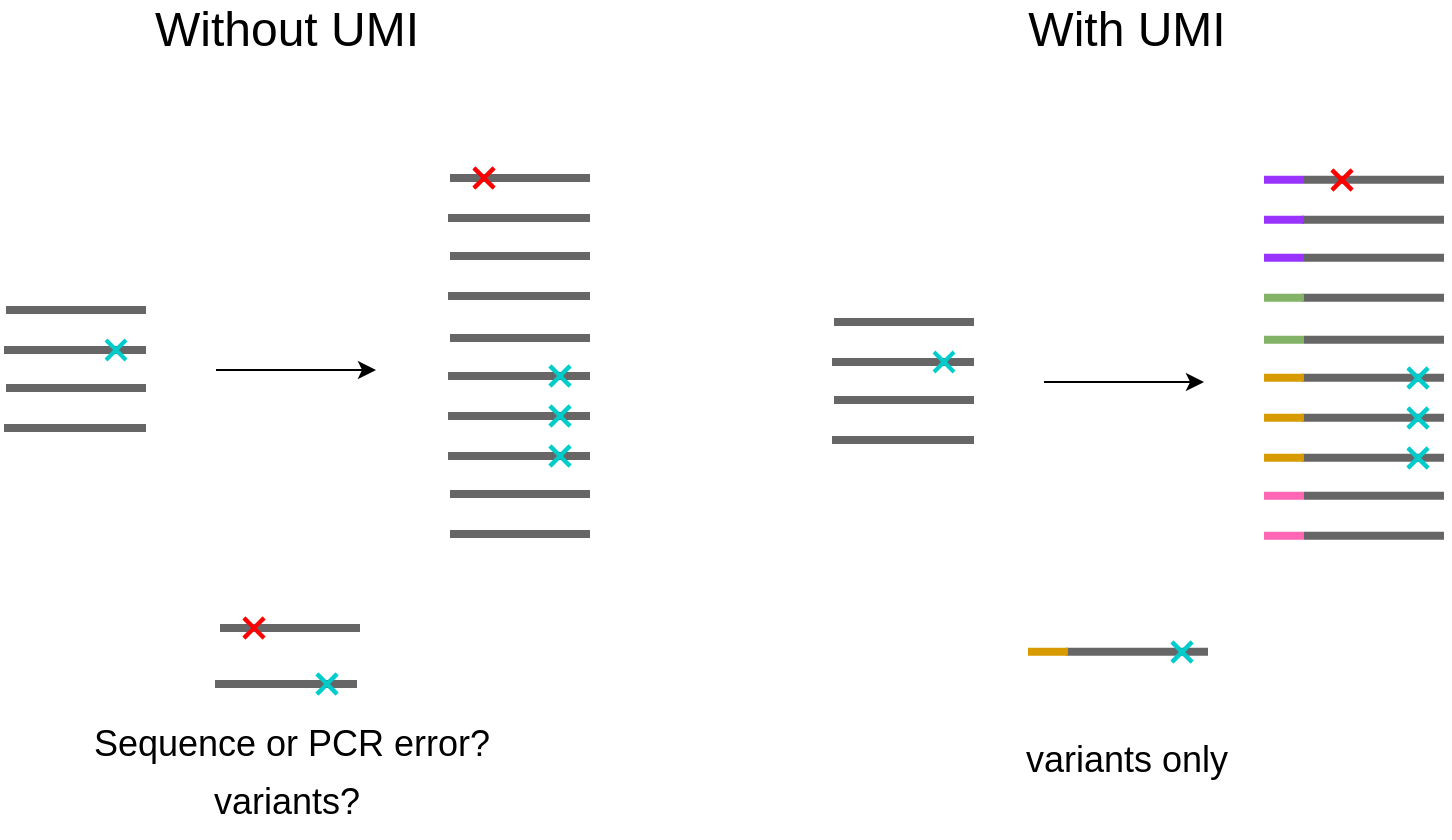 <mxfile version="19.0.2" type="github"><diagram id="hOID2NO2qhy8Afpl9kij" name="Page-1"><mxGraphModel dx="376" dy="731" grid="1" gridSize="10" guides="1" tooltips="1" connect="1" arrows="1" fold="1" page="1" pageScale="1" pageWidth="827" pageHeight="1169" math="0" shadow="0"><root><mxCell id="0"/><mxCell id="1" parent="0"/><mxCell id="rIxZJg8oqruKLC6vNlmA-1" value="" style="endArrow=none;html=1;rounded=0;strokeWidth=4;strokeColor=#666666;" edge="1" parent="1"><mxGeometry width="50" height="50" relative="1" as="geometry"><mxPoint x="1624" y="226" as="sourcePoint"/><mxPoint x="1694" y="226" as="targetPoint"/></mxGeometry></mxCell><mxCell id="rIxZJg8oqruKLC6vNlmA-2" value="" style="endArrow=none;html=1;rounded=0;strokeWidth=4;strokeColor=#666666;" edge="1" parent="1"><mxGeometry width="50" height="50" relative="1" as="geometry"><mxPoint x="1623" y="246" as="sourcePoint"/><mxPoint x="1694" y="246" as="targetPoint"/></mxGeometry></mxCell><mxCell id="rIxZJg8oqruKLC6vNlmA-3" value="" style="endArrow=none;html=1;rounded=0;strokeWidth=4;strokeColor=#666666;" edge="1" parent="1"><mxGeometry width="50" height="50" relative="1" as="geometry"><mxPoint x="1624" y="265" as="sourcePoint"/><mxPoint x="1694" y="265" as="targetPoint"/></mxGeometry></mxCell><mxCell id="rIxZJg8oqruKLC6vNlmA-4" value="" style="endArrow=none;html=1;rounded=0;strokeWidth=4;strokeColor=#666666;" edge="1" parent="1"><mxGeometry width="50" height="50" relative="1" as="geometry"><mxPoint x="1623" y="285" as="sourcePoint"/><mxPoint x="1694" y="285" as="targetPoint"/></mxGeometry></mxCell><mxCell id="rIxZJg8oqruKLC6vNlmA-5" value="" style="endArrow=classic;html=1;rounded=0;" edge="1" parent="1"><mxGeometry width="50" height="50" relative="1" as="geometry"><mxPoint x="1729" y="256" as="sourcePoint"/><mxPoint x="1809" y="256" as="targetPoint"/></mxGeometry></mxCell><mxCell id="rIxZJg8oqruKLC6vNlmA-11" value="" style="endArrow=none;html=1;rounded=0;fillColor=#dae8fc;strokeColor=#00CCCC;strokeWidth=2;" edge="1" parent="1"><mxGeometry width="50" height="50" relative="1" as="geometry"><mxPoint x="1674" y="241" as="sourcePoint"/><mxPoint x="1684" y="251" as="targetPoint"/></mxGeometry></mxCell><mxCell id="rIxZJg8oqruKLC6vNlmA-12" value="" style="endArrow=none;html=1;rounded=0;fillColor=#dae8fc;strokeColor=#00CCCC;strokeWidth=2;" edge="1" parent="1"><mxGeometry width="50" height="50" relative="1" as="geometry"><mxPoint x="1684" y="241" as="sourcePoint"/><mxPoint x="1674" y="251" as="targetPoint"/></mxGeometry></mxCell><mxCell id="rIxZJg8oqruKLC6vNlmA-33" value="" style="endArrow=none;html=1;rounded=0;strokeWidth=4;strokeColor=#666666;" edge="1" parent="1"><mxGeometry width="50" height="50" relative="1" as="geometry"><mxPoint x="2038" y="232" as="sourcePoint"/><mxPoint x="2108" y="232" as="targetPoint"/></mxGeometry></mxCell><mxCell id="rIxZJg8oqruKLC6vNlmA-34" value="" style="endArrow=none;html=1;rounded=0;strokeWidth=4;strokeColor=#666666;" edge="1" parent="1"><mxGeometry width="50" height="50" relative="1" as="geometry"><mxPoint x="2037" y="252" as="sourcePoint"/><mxPoint x="2108" y="252" as="targetPoint"/></mxGeometry></mxCell><mxCell id="rIxZJg8oqruKLC6vNlmA-35" value="" style="endArrow=none;html=1;rounded=0;strokeWidth=4;strokeColor=#666666;" edge="1" parent="1"><mxGeometry width="50" height="50" relative="1" as="geometry"><mxPoint x="2038" y="271" as="sourcePoint"/><mxPoint x="2108" y="271" as="targetPoint"/></mxGeometry></mxCell><mxCell id="rIxZJg8oqruKLC6vNlmA-36" value="" style="endArrow=none;html=1;rounded=0;strokeWidth=4;strokeColor=#666666;" edge="1" parent="1"><mxGeometry width="50" height="50" relative="1" as="geometry"><mxPoint x="2037" y="291" as="sourcePoint"/><mxPoint x="2108" y="291" as="targetPoint"/></mxGeometry></mxCell><mxCell id="rIxZJg8oqruKLC6vNlmA-37" value="" style="endArrow=classic;html=1;rounded=0;" edge="1" parent="1"><mxGeometry width="50" height="50" relative="1" as="geometry"><mxPoint x="2143" y="262" as="sourcePoint"/><mxPoint x="2223" y="262" as="targetPoint"/></mxGeometry></mxCell><mxCell id="rIxZJg8oqruKLC6vNlmA-38" value="" style="endArrow=none;html=1;rounded=0;fillColor=#dae8fc;strokeColor=#00CCCC;strokeWidth=2;" edge="1" parent="1"><mxGeometry width="50" height="50" relative="1" as="geometry"><mxPoint x="2088" y="247" as="sourcePoint"/><mxPoint x="2098" y="257" as="targetPoint"/></mxGeometry></mxCell><mxCell id="rIxZJg8oqruKLC6vNlmA-39" value="" style="endArrow=none;html=1;rounded=0;fillColor=#dae8fc;strokeColor=#00CCCC;strokeWidth=2;" edge="1" parent="1"><mxGeometry width="50" height="50" relative="1" as="geometry"><mxPoint x="2098" y="247" as="sourcePoint"/><mxPoint x="2088" y="257" as="targetPoint"/></mxGeometry></mxCell><mxCell id="rIxZJg8oqruKLC6vNlmA-40" value="" style="endArrow=none;html=1;rounded=0;strokeWidth=4;strokeColor=#666666;" edge="1" parent="1"><mxGeometry width="50" height="50" relative="1" as="geometry"><mxPoint x="2273" y="318.82" as="sourcePoint"/><mxPoint x="2343" y="318.82" as="targetPoint"/></mxGeometry></mxCell><mxCell id="rIxZJg8oqruKLC6vNlmA-41" value="" style="endArrow=none;html=1;rounded=0;strokeWidth=4;strokeColor=#FF66B3;fillColor=#d80073;" edge="1" parent="1"><mxGeometry width="50" height="50" relative="1" as="geometry"><mxPoint x="2253" y="318.82" as="sourcePoint"/><mxPoint x="2273" y="318.82" as="targetPoint"/></mxGeometry></mxCell><mxCell id="rIxZJg8oqruKLC6vNlmA-42" value="" style="endArrow=none;html=1;rounded=0;strokeWidth=4;strokeColor=#666666;" edge="1" parent="1"><mxGeometry width="50" height="50" relative="1" as="geometry"><mxPoint x="2273" y="338.82" as="sourcePoint"/><mxPoint x="2343" y="338.82" as="targetPoint"/></mxGeometry></mxCell><mxCell id="rIxZJg8oqruKLC6vNlmA-43" value="" style="endArrow=none;html=1;rounded=0;strokeWidth=4;strokeColor=#FF66B3;fillColor=#d80073;" edge="1" parent="1"><mxGeometry width="50" height="50" relative="1" as="geometry"><mxPoint x="2253" y="338.82" as="sourcePoint"/><mxPoint x="2273" y="338.82" as="targetPoint"/></mxGeometry></mxCell><mxCell id="rIxZJg8oqruKLC6vNlmA-44" value="" style="endArrow=none;html=1;rounded=0;strokeWidth=4;strokeColor=#666666;" edge="1" parent="1"><mxGeometry width="50" height="50" relative="1" as="geometry"><mxPoint x="2272" y="279.82" as="sourcePoint"/><mxPoint x="2343" y="279.82" as="targetPoint"/></mxGeometry></mxCell><mxCell id="rIxZJg8oqruKLC6vNlmA-45" value="" style="endArrow=none;html=1;rounded=0;strokeWidth=4;strokeColor=#666666;" edge="1" parent="1"><mxGeometry width="50" height="50" relative="1" as="geometry"><mxPoint x="2272" y="299.82" as="sourcePoint"/><mxPoint x="2343" y="299.82" as="targetPoint"/></mxGeometry></mxCell><mxCell id="rIxZJg8oqruKLC6vNlmA-46" value="" style="endArrow=none;html=1;rounded=0;strokeWidth=4;strokeColor=#d79b00;fillColor=#ffe6cc;" edge="1" parent="1"><mxGeometry width="50" height="50" relative="1" as="geometry"><mxPoint x="2253" y="279.82" as="sourcePoint"/><mxPoint x="2273" y="279.82" as="targetPoint"/></mxGeometry></mxCell><mxCell id="rIxZJg8oqruKLC6vNlmA-47" value="" style="endArrow=none;html=1;rounded=0;strokeWidth=4;strokeColor=#d79b00;fillColor=#ffe6cc;" edge="1" parent="1"><mxGeometry width="50" height="50" relative="1" as="geometry"><mxPoint x="2253" y="299.82" as="sourcePoint"/><mxPoint x="2273" y="299.82" as="targetPoint"/></mxGeometry></mxCell><mxCell id="rIxZJg8oqruKLC6vNlmA-48" value="" style="endArrow=none;html=1;rounded=0;strokeWidth=4;strokeColor=#666666;" edge="1" parent="1"><mxGeometry width="50" height="50" relative="1" as="geometry"><mxPoint x="2273" y="160.82" as="sourcePoint"/><mxPoint x="2343" y="160.82" as="targetPoint"/></mxGeometry></mxCell><mxCell id="rIxZJg8oqruKLC6vNlmA-49" value="" style="endArrow=none;html=1;rounded=0;strokeWidth=4;strokeColor=#666666;" edge="1" parent="1"><mxGeometry width="50" height="50" relative="1" as="geometry"><mxPoint x="2272" y="180.82" as="sourcePoint"/><mxPoint x="2343" y="180.82" as="targetPoint"/></mxGeometry></mxCell><mxCell id="rIxZJg8oqruKLC6vNlmA-50" value="" style="endArrow=none;html=1;rounded=0;strokeWidth=4;strokeColor=#666666;" edge="1" parent="1"><mxGeometry width="50" height="50" relative="1" as="geometry"><mxPoint x="2273" y="240.82" as="sourcePoint"/><mxPoint x="2343" y="240.82" as="targetPoint"/></mxGeometry></mxCell><mxCell id="rIxZJg8oqruKLC6vNlmA-51" value="" style="endArrow=none;html=1;rounded=0;strokeWidth=4;strokeColor=#666666;" edge="1" parent="1"><mxGeometry width="50" height="50" relative="1" as="geometry"><mxPoint x="2272" y="259.82" as="sourcePoint"/><mxPoint x="2343" y="259.82" as="targetPoint"/></mxGeometry></mxCell><mxCell id="rIxZJg8oqruKLC6vNlmA-52" value="" style="endArrow=none;html=1;rounded=0;strokeWidth=4;strokeColor=#9933FF;" edge="1" parent="1"><mxGeometry width="50" height="50" relative="1" as="geometry"><mxPoint x="2253" y="160.82" as="sourcePoint"/><mxPoint x="2273" y="160.82" as="targetPoint"/></mxGeometry></mxCell><mxCell id="rIxZJg8oqruKLC6vNlmA-53" value="" style="endArrow=none;html=1;rounded=0;strokeWidth=4;strokeColor=#9933FF;fillColor=#dae8fc;" edge="1" parent="1"><mxGeometry width="50" height="50" relative="1" as="geometry"><mxPoint x="2253" y="180.82" as="sourcePoint"/><mxPoint x="2273" y="180.82" as="targetPoint"/></mxGeometry></mxCell><mxCell id="rIxZJg8oqruKLC6vNlmA-54" value="" style="endArrow=none;html=1;rounded=0;strokeWidth=4;strokeColor=#82b366;fillColor=#d5e8d4;" edge="1" parent="1"><mxGeometry width="50" height="50" relative="1" as="geometry"><mxPoint x="2253" y="240.82" as="sourcePoint"/><mxPoint x="2273" y="240.82" as="targetPoint"/></mxGeometry></mxCell><mxCell id="rIxZJg8oqruKLC6vNlmA-55" value="" style="endArrow=none;html=1;rounded=0;strokeWidth=4;strokeColor=#d79b00;fillColor=#ffe6cc;" edge="1" parent="1"><mxGeometry width="50" height="50" relative="1" as="geometry"><mxPoint x="2253" y="259.82" as="sourcePoint"/><mxPoint x="2273" y="259.82" as="targetPoint"/></mxGeometry></mxCell><mxCell id="rIxZJg8oqruKLC6vNlmA-56" value="" style="endArrow=none;html=1;rounded=0;strokeWidth=4;strokeColor=#666666;" edge="1" parent="1"><mxGeometry width="50" height="50" relative="1" as="geometry"><mxPoint x="2273" y="199.82" as="sourcePoint"/><mxPoint x="2343" y="199.82" as="targetPoint"/></mxGeometry></mxCell><mxCell id="rIxZJg8oqruKLC6vNlmA-57" value="" style="endArrow=none;html=1;rounded=0;strokeWidth=4;strokeColor=#666666;" edge="1" parent="1"><mxGeometry width="50" height="50" relative="1" as="geometry"><mxPoint x="2272" y="219.82" as="sourcePoint"/><mxPoint x="2343" y="219.82" as="targetPoint"/></mxGeometry></mxCell><mxCell id="rIxZJg8oqruKLC6vNlmA-58" value="" style="endArrow=none;html=1;rounded=0;strokeWidth=4;strokeColor=#9933FF;fillColor=#6a00ff;" edge="1" parent="1"><mxGeometry width="50" height="50" relative="1" as="geometry"><mxPoint x="2253" y="199.82" as="sourcePoint"/><mxPoint x="2273" y="199.82" as="targetPoint"/></mxGeometry></mxCell><mxCell id="rIxZJg8oqruKLC6vNlmA-59" value="" style="endArrow=none;html=1;rounded=0;strokeWidth=4;strokeColor=#82b366;fillColor=#d5e8d4;" edge="1" parent="1"><mxGeometry width="50" height="50" relative="1" as="geometry"><mxPoint x="2253" y="219.82" as="sourcePoint"/><mxPoint x="2273" y="219.82" as="targetPoint"/></mxGeometry></mxCell><mxCell id="rIxZJg8oqruKLC6vNlmA-60" value="&lt;font style=&quot;font-size: 24px;&quot;&gt;Without UMI&lt;/font&gt;" style="text;html=1;align=center;verticalAlign=middle;resizable=0;points=[];autosize=1;strokeColor=none;fillColor=none;" vertex="1" parent="1"><mxGeometry x="1689" y="76" width="150" height="20" as="geometry"/></mxCell><mxCell id="rIxZJg8oqruKLC6vNlmA-61" value="&lt;font style=&quot;font-size: 24px;&quot;&gt;With UMI&lt;/font&gt;" style="text;html=1;align=center;verticalAlign=middle;resizable=0;points=[];autosize=1;strokeColor=none;fillColor=none;" vertex="1" parent="1"><mxGeometry x="2129" y="76" width="110" height="20" as="geometry"/></mxCell><mxCell id="rIxZJg8oqruKLC6vNlmA-72" value="" style="endArrow=none;html=1;rounded=0;fillColor=#dae8fc;strokeColor=#00CCCC;strokeWidth=2;" edge="1" parent="1"><mxGeometry width="50" height="50" relative="1" as="geometry"><mxPoint x="1896" y="294" as="sourcePoint"/><mxPoint x="1906" y="304" as="targetPoint"/></mxGeometry></mxCell><mxCell id="rIxZJg8oqruKLC6vNlmA-73" value="" style="endArrow=none;html=1;rounded=0;fillColor=#dae8fc;strokeColor=#00CCCC;strokeWidth=2;" edge="1" parent="1"><mxGeometry width="50" height="50" relative="1" as="geometry"><mxPoint x="1906" y="294" as="sourcePoint"/><mxPoint x="1896" y="304" as="targetPoint"/></mxGeometry></mxCell><mxCell id="rIxZJg8oqruKLC6vNlmA-74" value="" style="endArrow=none;html=1;rounded=0;fillColor=#dae8fc;strokeColor=#00CCCC;strokeWidth=2;" edge="1" parent="1"><mxGeometry width="50" height="50" relative="1" as="geometry"><mxPoint x="1896" y="274" as="sourcePoint"/><mxPoint x="1906" y="284" as="targetPoint"/></mxGeometry></mxCell><mxCell id="rIxZJg8oqruKLC6vNlmA-75" value="" style="endArrow=none;html=1;rounded=0;fillColor=#dae8fc;strokeColor=#00CCCC;strokeWidth=2;" edge="1" parent="1"><mxGeometry width="50" height="50" relative="1" as="geometry"><mxPoint x="1906" y="274" as="sourcePoint"/><mxPoint x="1896" y="284" as="targetPoint"/></mxGeometry></mxCell><mxCell id="rIxZJg8oqruKLC6vNlmA-76" value="" style="endArrow=none;html=1;rounded=0;fillColor=#dae8fc;strokeColor=#00CCCC;strokeWidth=2;" edge="1" parent="1"><mxGeometry width="50" height="50" relative="1" as="geometry"><mxPoint x="1896" y="254" as="sourcePoint"/><mxPoint x="1906" y="264" as="targetPoint"/></mxGeometry></mxCell><mxCell id="rIxZJg8oqruKLC6vNlmA-77" value="" style="endArrow=none;html=1;rounded=0;fillColor=#dae8fc;strokeColor=#00CCCC;strokeWidth=2;" edge="1" parent="1"><mxGeometry width="50" height="50" relative="1" as="geometry"><mxPoint x="1906" y="254" as="sourcePoint"/><mxPoint x="1896" y="264" as="targetPoint"/></mxGeometry></mxCell><mxCell id="rIxZJg8oqruKLC6vNlmA-78" value="" style="endArrow=none;html=1;rounded=0;fillColor=#a20025;strokeColor=#FF0000;strokeWidth=2;" edge="1" parent="1"><mxGeometry width="50" height="50" relative="1" as="geometry"><mxPoint x="1858" y="155" as="sourcePoint"/><mxPoint x="1868" y="165" as="targetPoint"/></mxGeometry></mxCell><mxCell id="rIxZJg8oqruKLC6vNlmA-79" value="" style="endArrow=none;html=1;rounded=0;fillColor=#a20025;strokeColor=#FF0000;strokeWidth=2;" edge="1" parent="1"><mxGeometry width="50" height="50" relative="1" as="geometry"><mxPoint x="1868" y="155" as="sourcePoint"/><mxPoint x="1858" y="165" as="targetPoint"/></mxGeometry></mxCell><mxCell id="rIxZJg8oqruKLC6vNlmA-80" value="" style="endArrow=none;html=1;rounded=0;strokeWidth=4;strokeColor=#666666;" edge="1" parent="1"><mxGeometry width="50" height="50" relative="1" as="geometry"><mxPoint x="1846" y="318.0" as="sourcePoint"/><mxPoint x="1916" y="318.0" as="targetPoint"/></mxGeometry></mxCell><mxCell id="rIxZJg8oqruKLC6vNlmA-82" value="" style="endArrow=none;html=1;rounded=0;strokeWidth=4;strokeColor=#666666;" edge="1" parent="1"><mxGeometry width="50" height="50" relative="1" as="geometry"><mxPoint x="1846" y="338.0" as="sourcePoint"/><mxPoint x="1916" y="338.0" as="targetPoint"/></mxGeometry></mxCell><mxCell id="rIxZJg8oqruKLC6vNlmA-84" value="" style="endArrow=none;html=1;rounded=0;strokeWidth=4;strokeColor=#666666;" edge="1" parent="1"><mxGeometry width="50" height="50" relative="1" as="geometry"><mxPoint x="1845" y="279.0" as="sourcePoint"/><mxPoint x="1916" y="279.0" as="targetPoint"/></mxGeometry></mxCell><mxCell id="rIxZJg8oqruKLC6vNlmA-85" value="" style="endArrow=none;html=1;rounded=0;strokeWidth=4;strokeColor=#666666;" edge="1" parent="1"><mxGeometry width="50" height="50" relative="1" as="geometry"><mxPoint x="1845" y="299.0" as="sourcePoint"/><mxPoint x="1916" y="299.0" as="targetPoint"/></mxGeometry></mxCell><mxCell id="rIxZJg8oqruKLC6vNlmA-88" value="" style="endArrow=none;html=1;rounded=0;strokeWidth=4;strokeColor=#666666;" edge="1" parent="1"><mxGeometry width="50" height="50" relative="1" as="geometry"><mxPoint x="1846" y="160.0" as="sourcePoint"/><mxPoint x="1916" y="160.0" as="targetPoint"/></mxGeometry></mxCell><mxCell id="rIxZJg8oqruKLC6vNlmA-89" value="" style="endArrow=none;html=1;rounded=0;strokeWidth=4;strokeColor=#666666;" edge="1" parent="1"><mxGeometry width="50" height="50" relative="1" as="geometry"><mxPoint x="1845" y="180.0" as="sourcePoint"/><mxPoint x="1916" y="180.0" as="targetPoint"/></mxGeometry></mxCell><mxCell id="rIxZJg8oqruKLC6vNlmA-90" value="" style="endArrow=none;html=1;rounded=0;strokeWidth=4;strokeColor=#666666;" edge="1" parent="1"><mxGeometry width="50" height="50" relative="1" as="geometry"><mxPoint x="1846" y="240.0" as="sourcePoint"/><mxPoint x="1916" y="240.0" as="targetPoint"/></mxGeometry></mxCell><mxCell id="rIxZJg8oqruKLC6vNlmA-91" value="" style="endArrow=none;html=1;rounded=0;strokeWidth=4;strokeColor=#666666;" edge="1" parent="1"><mxGeometry width="50" height="50" relative="1" as="geometry"><mxPoint x="1845" y="259.0" as="sourcePoint"/><mxPoint x="1916" y="259.0" as="targetPoint"/></mxGeometry></mxCell><mxCell id="rIxZJg8oqruKLC6vNlmA-96" value="" style="endArrow=none;html=1;rounded=0;strokeWidth=4;strokeColor=#666666;" edge="1" parent="1"><mxGeometry width="50" height="50" relative="1" as="geometry"><mxPoint x="1846" y="199.0" as="sourcePoint"/><mxPoint x="1916" y="199.0" as="targetPoint"/></mxGeometry></mxCell><mxCell id="rIxZJg8oqruKLC6vNlmA-97" value="" style="endArrow=none;html=1;rounded=0;strokeWidth=4;strokeColor=#666666;" edge="1" parent="1"><mxGeometry width="50" height="50" relative="1" as="geometry"><mxPoint x="1845" y="219.0" as="sourcePoint"/><mxPoint x="1916" y="219.0" as="targetPoint"/></mxGeometry></mxCell><mxCell id="rIxZJg8oqruKLC6vNlmA-100" value="" style="endArrow=none;html=1;rounded=0;fillColor=#dae8fc;strokeColor=#00CCCC;strokeWidth=2;" edge="1" parent="1"><mxGeometry width="50" height="50" relative="1" as="geometry"><mxPoint x="1896" y="294" as="sourcePoint"/><mxPoint x="1906" y="304" as="targetPoint"/></mxGeometry></mxCell><mxCell id="rIxZJg8oqruKLC6vNlmA-101" value="" style="endArrow=none;html=1;rounded=0;fillColor=#dae8fc;strokeColor=#00CCCC;strokeWidth=2;" edge="1" parent="1"><mxGeometry width="50" height="50" relative="1" as="geometry"><mxPoint x="1906" y="294" as="sourcePoint"/><mxPoint x="1896" y="304" as="targetPoint"/></mxGeometry></mxCell><mxCell id="rIxZJg8oqruKLC6vNlmA-102" value="" style="endArrow=none;html=1;rounded=0;fillColor=#dae8fc;strokeColor=#00CCCC;strokeWidth=2;" edge="1" parent="1"><mxGeometry width="50" height="50" relative="1" as="geometry"><mxPoint x="1896" y="274" as="sourcePoint"/><mxPoint x="1906" y="284" as="targetPoint"/></mxGeometry></mxCell><mxCell id="rIxZJg8oqruKLC6vNlmA-103" value="" style="endArrow=none;html=1;rounded=0;fillColor=#dae8fc;strokeColor=#00CCCC;strokeWidth=2;" edge="1" parent="1"><mxGeometry width="50" height="50" relative="1" as="geometry"><mxPoint x="1906" y="274" as="sourcePoint"/><mxPoint x="1896" y="284" as="targetPoint"/></mxGeometry></mxCell><mxCell id="rIxZJg8oqruKLC6vNlmA-104" value="" style="endArrow=none;html=1;rounded=0;fillColor=#dae8fc;strokeColor=#00CCCC;strokeWidth=2;" edge="1" parent="1"><mxGeometry width="50" height="50" relative="1" as="geometry"><mxPoint x="1896" y="254" as="sourcePoint"/><mxPoint x="1906" y="264" as="targetPoint"/></mxGeometry></mxCell><mxCell id="rIxZJg8oqruKLC6vNlmA-105" value="" style="endArrow=none;html=1;rounded=0;fillColor=#dae8fc;strokeColor=#00CCCC;strokeWidth=2;" edge="1" parent="1"><mxGeometry width="50" height="50" relative="1" as="geometry"><mxPoint x="1906" y="254" as="sourcePoint"/><mxPoint x="1896" y="264" as="targetPoint"/></mxGeometry></mxCell><mxCell id="rIxZJg8oqruKLC6vNlmA-106" value="" style="endArrow=none;html=1;rounded=0;fillColor=#a20025;strokeColor=#FF0000;strokeWidth=2;" edge="1" parent="1"><mxGeometry width="50" height="50" relative="1" as="geometry"><mxPoint x="1858" y="155" as="sourcePoint"/><mxPoint x="1868" y="165" as="targetPoint"/></mxGeometry></mxCell><mxCell id="rIxZJg8oqruKLC6vNlmA-107" value="" style="endArrow=none;html=1;rounded=0;fillColor=#a20025;strokeColor=#FF0000;strokeWidth=2;" edge="1" parent="1"><mxGeometry width="50" height="50" relative="1" as="geometry"><mxPoint x="1868" y="155" as="sourcePoint"/><mxPoint x="1858" y="165" as="targetPoint"/></mxGeometry></mxCell><mxCell id="rIxZJg8oqruKLC6vNlmA-108" value="" style="endArrow=none;html=1;rounded=0;fillColor=#dae8fc;strokeColor=#00CCCC;strokeWidth=2;" edge="1" parent="1"><mxGeometry width="50" height="50" relative="1" as="geometry"><mxPoint x="2325" y="295" as="sourcePoint"/><mxPoint x="2335" y="305" as="targetPoint"/></mxGeometry></mxCell><mxCell id="rIxZJg8oqruKLC6vNlmA-109" value="" style="endArrow=none;html=1;rounded=0;fillColor=#dae8fc;strokeColor=#00CCCC;strokeWidth=2;" edge="1" parent="1"><mxGeometry width="50" height="50" relative="1" as="geometry"><mxPoint x="2335" y="295" as="sourcePoint"/><mxPoint x="2325" y="305" as="targetPoint"/></mxGeometry></mxCell><mxCell id="rIxZJg8oqruKLC6vNlmA-110" value="" style="endArrow=none;html=1;rounded=0;fillColor=#dae8fc;strokeColor=#00CCCC;strokeWidth=2;" edge="1" parent="1"><mxGeometry width="50" height="50" relative="1" as="geometry"><mxPoint x="2325" y="275" as="sourcePoint"/><mxPoint x="2335" y="285" as="targetPoint"/></mxGeometry></mxCell><mxCell id="rIxZJg8oqruKLC6vNlmA-111" value="" style="endArrow=none;html=1;rounded=0;fillColor=#dae8fc;strokeColor=#00CCCC;strokeWidth=2;" edge="1" parent="1"><mxGeometry width="50" height="50" relative="1" as="geometry"><mxPoint x="2335" y="275" as="sourcePoint"/><mxPoint x="2325" y="285" as="targetPoint"/></mxGeometry></mxCell><mxCell id="rIxZJg8oqruKLC6vNlmA-112" value="" style="endArrow=none;html=1;rounded=0;fillColor=#dae8fc;strokeColor=#00CCCC;strokeWidth=2;" edge="1" parent="1"><mxGeometry width="50" height="50" relative="1" as="geometry"><mxPoint x="2325" y="255" as="sourcePoint"/><mxPoint x="2335" y="265" as="targetPoint"/></mxGeometry></mxCell><mxCell id="rIxZJg8oqruKLC6vNlmA-113" value="" style="endArrow=none;html=1;rounded=0;fillColor=#dae8fc;strokeColor=#00CCCC;strokeWidth=2;" edge="1" parent="1"><mxGeometry width="50" height="50" relative="1" as="geometry"><mxPoint x="2335" y="255" as="sourcePoint"/><mxPoint x="2325" y="265" as="targetPoint"/></mxGeometry></mxCell><mxCell id="rIxZJg8oqruKLC6vNlmA-114" value="" style="endArrow=none;html=1;rounded=0;fillColor=#a20025;strokeColor=#FF0000;strokeWidth=2;" edge="1" parent="1"><mxGeometry width="50" height="50" relative="1" as="geometry"><mxPoint x="2287" y="156" as="sourcePoint"/><mxPoint x="2297" y="166" as="targetPoint"/></mxGeometry></mxCell><mxCell id="rIxZJg8oqruKLC6vNlmA-115" value="" style="endArrow=none;html=1;rounded=0;fillColor=#a20025;strokeColor=#FF0000;strokeWidth=2;" edge="1" parent="1"><mxGeometry width="50" height="50" relative="1" as="geometry"><mxPoint x="2297" y="156" as="sourcePoint"/><mxPoint x="2287" y="166" as="targetPoint"/></mxGeometry></mxCell><mxCell id="rIxZJg8oqruKLC6vNlmA-116" value="" style="endArrow=none;html=1;rounded=0;fillColor=#dae8fc;strokeColor=#00CCCC;strokeWidth=2;" edge="1" parent="1"><mxGeometry width="50" height="50" relative="1" as="geometry"><mxPoint x="2325" y="295" as="sourcePoint"/><mxPoint x="2335" y="305" as="targetPoint"/></mxGeometry></mxCell><mxCell id="rIxZJg8oqruKLC6vNlmA-117" value="" style="endArrow=none;html=1;rounded=0;fillColor=#dae8fc;strokeColor=#00CCCC;strokeWidth=2;" edge="1" parent="1"><mxGeometry width="50" height="50" relative="1" as="geometry"><mxPoint x="2335" y="295" as="sourcePoint"/><mxPoint x="2325" y="305" as="targetPoint"/></mxGeometry></mxCell><mxCell id="rIxZJg8oqruKLC6vNlmA-118" value="" style="endArrow=none;html=1;rounded=0;fillColor=#dae8fc;strokeColor=#00CCCC;strokeWidth=2;" edge="1" parent="1"><mxGeometry width="50" height="50" relative="1" as="geometry"><mxPoint x="2325" y="275" as="sourcePoint"/><mxPoint x="2335" y="285" as="targetPoint"/></mxGeometry></mxCell><mxCell id="rIxZJg8oqruKLC6vNlmA-119" value="" style="endArrow=none;html=1;rounded=0;fillColor=#dae8fc;strokeColor=#00CCCC;strokeWidth=2;" edge="1" parent="1"><mxGeometry width="50" height="50" relative="1" as="geometry"><mxPoint x="2335" y="275" as="sourcePoint"/><mxPoint x="2325" y="285" as="targetPoint"/></mxGeometry></mxCell><mxCell id="rIxZJg8oqruKLC6vNlmA-120" value="" style="endArrow=none;html=1;rounded=0;fillColor=#dae8fc;strokeColor=#00CCCC;strokeWidth=2;" edge="1" parent="1"><mxGeometry width="50" height="50" relative="1" as="geometry"><mxPoint x="2325" y="255" as="sourcePoint"/><mxPoint x="2335" y="265" as="targetPoint"/></mxGeometry></mxCell><mxCell id="rIxZJg8oqruKLC6vNlmA-121" value="" style="endArrow=none;html=1;rounded=0;fillColor=#dae8fc;strokeColor=#00CCCC;strokeWidth=2;" edge="1" parent="1"><mxGeometry width="50" height="50" relative="1" as="geometry"><mxPoint x="2335" y="255" as="sourcePoint"/><mxPoint x="2325" y="265" as="targetPoint"/></mxGeometry></mxCell><mxCell id="rIxZJg8oqruKLC6vNlmA-122" value="" style="endArrow=none;html=1;rounded=0;fillColor=#a20025;strokeColor=#FF0000;strokeWidth=2;" edge="1" parent="1"><mxGeometry width="50" height="50" relative="1" as="geometry"><mxPoint x="2287" y="156" as="sourcePoint"/><mxPoint x="2297" y="166" as="targetPoint"/></mxGeometry></mxCell><mxCell id="rIxZJg8oqruKLC6vNlmA-123" value="" style="endArrow=none;html=1;rounded=0;fillColor=#a20025;strokeColor=#FF0000;strokeWidth=2;" edge="1" parent="1"><mxGeometry width="50" height="50" relative="1" as="geometry"><mxPoint x="2297" y="156" as="sourcePoint"/><mxPoint x="2287" y="166" as="targetPoint"/></mxGeometry></mxCell><mxCell id="rIxZJg8oqruKLC6vNlmA-124" value="" style="endArrow=none;html=1;rounded=0;fillColor=#dae8fc;strokeColor=#00CCCC;strokeWidth=2;" edge="1" parent="1"><mxGeometry width="50" height="50" relative="1" as="geometry"><mxPoint x="1779.5" y="408" as="sourcePoint"/><mxPoint x="1789.5" y="418" as="targetPoint"/></mxGeometry></mxCell><mxCell id="rIxZJg8oqruKLC6vNlmA-125" value="" style="endArrow=none;html=1;rounded=0;fillColor=#dae8fc;strokeColor=#00CCCC;strokeWidth=2;" edge="1" parent="1"><mxGeometry width="50" height="50" relative="1" as="geometry"><mxPoint x="1789.5" y="408" as="sourcePoint"/><mxPoint x="1779.5" y="418" as="targetPoint"/></mxGeometry></mxCell><mxCell id="rIxZJg8oqruKLC6vNlmA-126" value="" style="endArrow=none;html=1;rounded=0;fillColor=#a20025;strokeColor=#FF0000;strokeWidth=2;" edge="1" parent="1"><mxGeometry width="50" height="50" relative="1" as="geometry"><mxPoint x="1743" y="380.0" as="sourcePoint"/><mxPoint x="1753" y="390.0" as="targetPoint"/></mxGeometry></mxCell><mxCell id="rIxZJg8oqruKLC6vNlmA-127" value="" style="endArrow=none;html=1;rounded=0;fillColor=#a20025;strokeColor=#FF0000;strokeWidth=2;" edge="1" parent="1"><mxGeometry width="50" height="50" relative="1" as="geometry"><mxPoint x="1753" y="380.0" as="sourcePoint"/><mxPoint x="1743" y="390.0" as="targetPoint"/></mxGeometry></mxCell><mxCell id="rIxZJg8oqruKLC6vNlmA-128" value="" style="endArrow=none;html=1;rounded=0;strokeWidth=4;strokeColor=#666666;" edge="1" parent="1"><mxGeometry width="50" height="50" relative="1" as="geometry"><mxPoint x="1731" y="385.0" as="sourcePoint"/><mxPoint x="1801" y="385.0" as="targetPoint"/></mxGeometry></mxCell><mxCell id="rIxZJg8oqruKLC6vNlmA-131" value="" style="endArrow=none;html=1;rounded=0;strokeWidth=4;strokeColor=#666666;" edge="1" parent="1"><mxGeometry width="50" height="50" relative="1" as="geometry"><mxPoint x="1728.5" y="413" as="sourcePoint"/><mxPoint x="1799.5" y="413" as="targetPoint"/></mxGeometry></mxCell><mxCell id="rIxZJg8oqruKLC6vNlmA-134" value="" style="endArrow=none;html=1;rounded=0;fillColor=#dae8fc;strokeColor=#00CCCC;strokeWidth=2;" edge="1" parent="1"><mxGeometry width="50" height="50" relative="1" as="geometry"><mxPoint x="1779.5" y="408" as="sourcePoint"/><mxPoint x="1789.5" y="418" as="targetPoint"/></mxGeometry></mxCell><mxCell id="rIxZJg8oqruKLC6vNlmA-135" value="" style="endArrow=none;html=1;rounded=0;fillColor=#dae8fc;strokeColor=#00CCCC;strokeWidth=2;" edge="1" parent="1"><mxGeometry width="50" height="50" relative="1" as="geometry"><mxPoint x="1789.5" y="408" as="sourcePoint"/><mxPoint x="1779.5" y="418" as="targetPoint"/></mxGeometry></mxCell><mxCell id="rIxZJg8oqruKLC6vNlmA-136" value="" style="endArrow=none;html=1;rounded=0;fillColor=#a20025;strokeColor=#FF0000;strokeWidth=2;" edge="1" parent="1"><mxGeometry width="50" height="50" relative="1" as="geometry"><mxPoint x="1743" y="380.0" as="sourcePoint"/><mxPoint x="1753" y="390.0" as="targetPoint"/></mxGeometry></mxCell><mxCell id="rIxZJg8oqruKLC6vNlmA-137" value="" style="endArrow=none;html=1;rounded=0;fillColor=#a20025;strokeColor=#FF0000;strokeWidth=2;" edge="1" parent="1"><mxGeometry width="50" height="50" relative="1" as="geometry"><mxPoint x="1753" y="380.0" as="sourcePoint"/><mxPoint x="1743" y="390.0" as="targetPoint"/></mxGeometry></mxCell><mxCell id="rIxZJg8oqruKLC6vNlmA-138" value="" style="endArrow=none;html=1;rounded=0;strokeWidth=4;strokeColor=#666666;" edge="1" parent="1"><mxGeometry width="50" height="50" relative="1" as="geometry"><mxPoint x="2154" y="396.82" as="sourcePoint"/><mxPoint x="2225" y="396.82" as="targetPoint"/></mxGeometry></mxCell><mxCell id="rIxZJg8oqruKLC6vNlmA-139" value="" style="endArrow=none;html=1;rounded=0;strokeWidth=4;strokeColor=#d79b00;fillColor=#ffe6cc;" edge="1" parent="1"><mxGeometry width="50" height="50" relative="1" as="geometry"><mxPoint x="2135" y="396.82" as="sourcePoint"/><mxPoint x="2155" y="396.82" as="targetPoint"/></mxGeometry></mxCell><mxCell id="rIxZJg8oqruKLC6vNlmA-140" value="" style="endArrow=none;html=1;rounded=0;fillColor=#dae8fc;strokeColor=#00CCCC;strokeWidth=2;" edge="1" parent="1"><mxGeometry width="50" height="50" relative="1" as="geometry"><mxPoint x="2207" y="392" as="sourcePoint"/><mxPoint x="2217" y="402" as="targetPoint"/></mxGeometry></mxCell><mxCell id="rIxZJg8oqruKLC6vNlmA-141" value="" style="endArrow=none;html=1;rounded=0;fillColor=#dae8fc;strokeColor=#00CCCC;strokeWidth=2;" edge="1" parent="1"><mxGeometry width="50" height="50" relative="1" as="geometry"><mxPoint x="2217" y="392" as="sourcePoint"/><mxPoint x="2207" y="402" as="targetPoint"/></mxGeometry></mxCell><mxCell id="rIxZJg8oqruKLC6vNlmA-142" value="" style="endArrow=none;html=1;rounded=0;fillColor=#dae8fc;strokeColor=#00CCCC;strokeWidth=2;" edge="1" parent="1"><mxGeometry width="50" height="50" relative="1" as="geometry"><mxPoint x="2207" y="392" as="sourcePoint"/><mxPoint x="2217" y="402" as="targetPoint"/></mxGeometry></mxCell><mxCell id="rIxZJg8oqruKLC6vNlmA-143" value="" style="endArrow=none;html=1;rounded=0;fillColor=#dae8fc;strokeColor=#00CCCC;strokeWidth=2;" edge="1" parent="1"><mxGeometry width="50" height="50" relative="1" as="geometry"><mxPoint x="2217" y="392" as="sourcePoint"/><mxPoint x="2207" y="402" as="targetPoint"/></mxGeometry></mxCell><mxCell id="rIxZJg8oqruKLC6vNlmA-144" value="&lt;font style=&quot;font-size: 18px;&quot;&gt;&amp;nbsp;Sequence or PCR error?&lt;br&gt;variants?&lt;br&gt;&lt;/font&gt;" style="text;html=1;align=center;verticalAlign=middle;resizable=0;points=[];autosize=1;strokeColor=none;fillColor=none;fontSize=24;" vertex="1" parent="1"><mxGeometry x="1654" y="420" width="220" height="70" as="geometry"/></mxCell><mxCell id="rIxZJg8oqruKLC6vNlmA-145" value="&lt;font style=&quot;font-size: 18px;&quot;&gt;variants only&lt;/font&gt;" style="text;html=1;align=center;verticalAlign=middle;resizable=0;points=[];autosize=1;strokeColor=none;fillColor=none;fontSize=24;" vertex="1" parent="1"><mxGeometry x="2124" y="429" width="120" height="40" as="geometry"/></mxCell></root></mxGraphModel></diagram></mxfile>